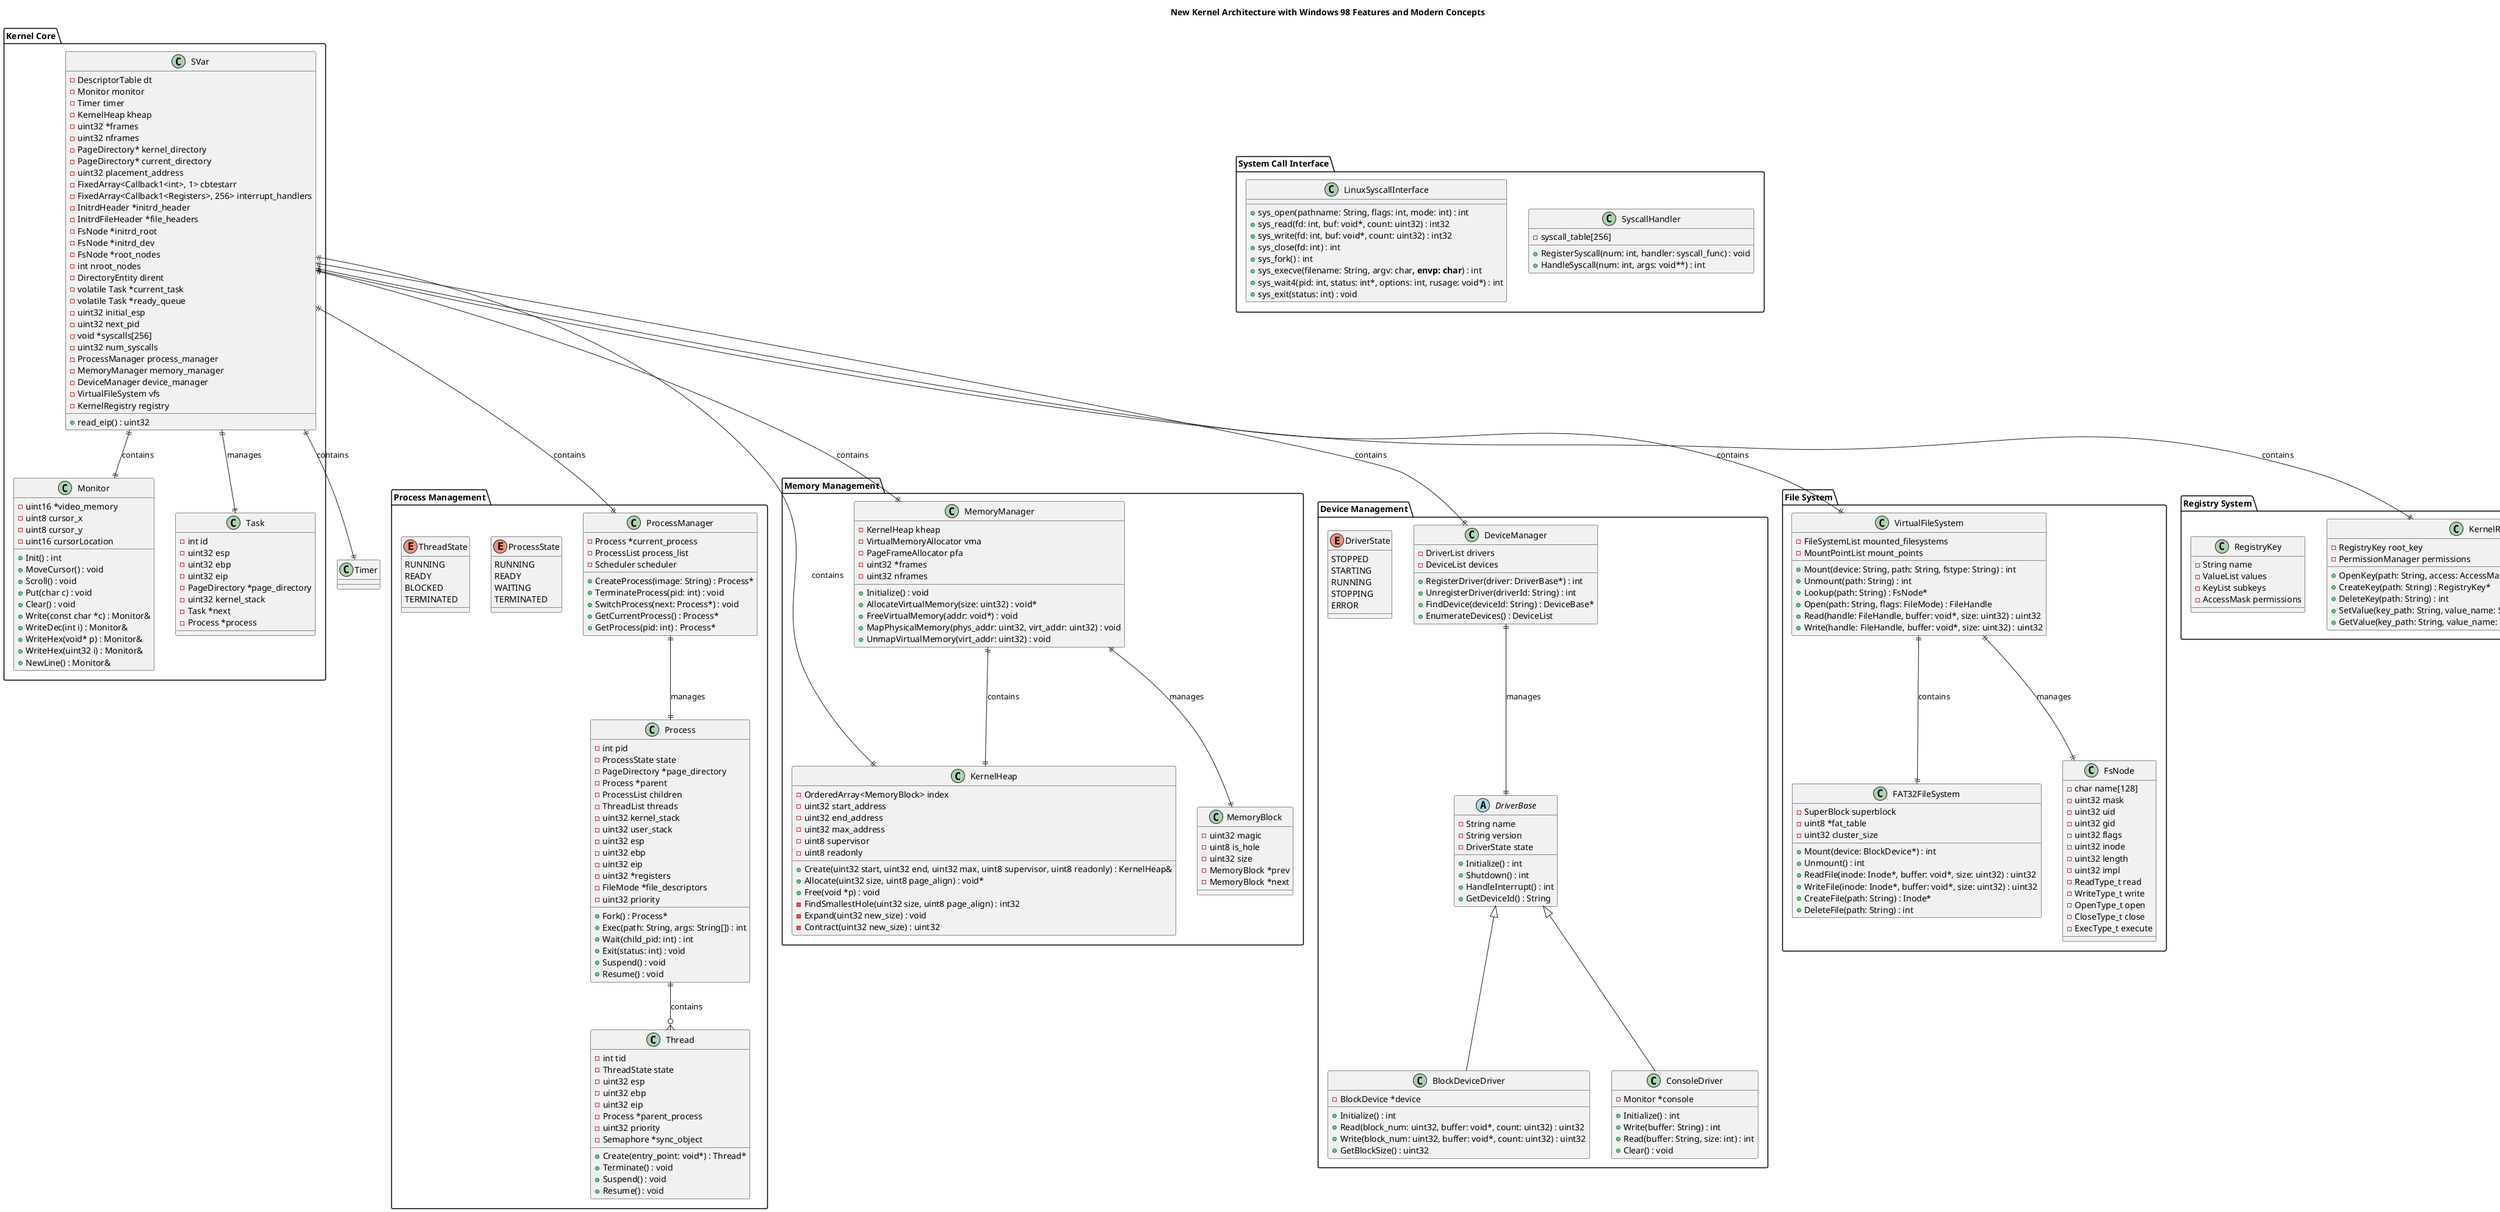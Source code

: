 @startuml NewKernel_Architecture

title New Kernel Architecture with Windows 98 Features and Modern Concepts

package "Kernel Core" {
  class SVar {
    - DescriptorTable dt
    - Monitor monitor
    - Timer timer
    - KernelHeap kheap
    - uint32 *frames
    - uint32 nframes
    - PageDirectory* kernel_directory
    - PageDirectory* current_directory
    - uint32 placement_address
    - FixedArray<Callback1<int>, 1> cbtestarr
    - FixedArray<Callback1<Registers>, 256> interrupt_handlers
    - InitrdHeader *initrd_header
    - InitrdFileHeader *file_headers
    - FsNode *initrd_root
    - FsNode *initrd_dev
    - FsNode *root_nodes
    - int nroot_nodes
    - DirectoryEntity dirent
    - volatile Task *current_task
    - volatile Task *ready_queue
    - uint32 initial_esp
    - uint32 next_pid
    - void *syscalls[256]
    - uint32 num_syscalls
    - ProcessManager process_manager
    - MemoryManager memory_manager
    - DeviceManager device_manager
    - VirtualFileSystem vfs
    - KernelRegistry registry
    + read_eip() : uint32
  }

  class Monitor {
    - uint16 *video_memory
    - uint8 cursor_x
    - uint8 cursor_y
    - uint16 cursorLocation
    + Init() : int
    + MoveCursor() : void
    + Scroll() : void
    + Put(char c) : void
    + Clear() : void
    + Write(const char *c) : Monitor&
    + WriteDec(int i) : Monitor&
    + WriteHex(void* p) : Monitor&
    + WriteHex(uint32 i) : Monitor&
    + NewLine() : Monitor&
  }

  class Task {
    - int id
    - uint32 esp
    - uint32 ebp
    - uint32 eip
    - PageDirectory *page_directory
    - uint32 kernel_stack
    - Task *next
    - Process *process
  }
}

package "Process Management" {
  class ProcessManager {
    - Process *current_process
    - ProcessList process_list
    - Scheduler scheduler
    + CreateProcess(image: String) : Process*
    + TerminateProcess(pid: int) : void
    + SwitchProcess(next: Process*) : void
    + GetCurrentProcess() : Process*
    + GetProcess(pid: int) : Process*
  }

  class Process {
    - int pid
    - ProcessState state
    - PageDirectory *page_directory
    - Process *parent
    - ProcessList children
    - ThreadList threads
    - uint32 kernel_stack
    - uint32 user_stack
    - uint32 esp
    - uint32 ebp
    - uint32 eip
    - uint32 *registers
    - FileMode *file_descriptors
    - uint32 priority
    + Fork() : Process*
    + Exec(path: String, args: String[]) : int
    + Wait(child_pid: int) : int
    + Exit(status: int) : void
    + Suspend() : void
    + Resume() : void
  }

  class Thread {
    - int tid
    - ThreadState state
    - uint32 esp
    - uint32 ebp
    - uint32 eip
    - Process *parent_process
    - uint32 priority
    - Semaphore *sync_object
    + Create(entry_point: void*) : Thread*
    + Terminate() : void
    + Suspend() : void
    + Resume() : void
  }

  enum ProcessState {
    RUNNING
    READY
    WAITING
    TERMINATED
  }

  enum ThreadState {
    RUNNING
    READY
    BLOCKED
    TERMINATED
  }
}

package "Memory Management" {
  class MemoryManager {
    - KernelHeap kheap
    - VirtualMemoryAllocator vma
    - PageFrameAllocator pfa
    - uint32 *frames
    - uint32 nframes
    + Initialize() : void
    + AllocateVirtualMemory(size: uint32) : void*
    + FreeVirtualMemory(addr: void*) : void
    + MapPhysicalMemory(phys_addr: uint32, virt_addr: uint32) : void
    + UnmapVirtualMemory(virt_addr: uint32) : void
  }

  class KernelHeap {
    - OrderedArray<MemoryBlock> index
    - uint32 start_address
    - uint32 end_address
    - uint32 max_address
    - uint8 supervisor
    - uint8 readonly
    + Create(uint32 start, uint32 end, uint32 max, uint8 supervisor, uint8 readonly) : KernelHeap&
    + Allocate(uint32 size, uint8 page_align) : void*
    + Free(void *p) : void
    - FindSmallestHole(uint32 size, uint8 page_align) : int32
    - Expand(uint32 new_size) : void
    - Contract(uint32 new_size) : uint32
  }

  class MemoryBlock {
    - uint32 magic
    - uint8 is_hole
    - uint32 size
    - MemoryBlock *prev
    - MemoryBlock *next
  }
}

package "Device Management" {
  abstract class DriverBase {
    - String name
    - String version
    - DriverState state
    + Initialize() : int
    + Shutdown() : int
    + HandleInterrupt() : int
    + GetDeviceId() : String
  }

  class DeviceManager {
    - DriverList drivers
    - DeviceList devices
    + RegisterDriver(driver: DriverBase*) : int
    + UnregisterDriver(driverId: String) : int
    + FindDevice(deviceId: String) : DeviceBase*
    + EnumerateDevices() : DeviceList
  }

  class BlockDeviceDriver {
    - BlockDevice *device
    + Initialize() : int
    + Read(block_num: uint32, buffer: void*, count: uint32) : uint32
    + Write(block_num: uint32, buffer: void*, count: uint32) : uint32
    + GetBlockSize() : uint32
  }

  class ConsoleDriver {
    - Monitor *console
    + Initialize() : int
    + Write(buffer: String) : int
    + Read(buffer: String, size: int) : int
    + Clear() : void
  }

  enum DriverState {
    STOPPED
    STARTING
    RUNNING
    STOPPING
    ERROR
  }
}

package "File System" {
  class VirtualFileSystem {
    - FileSystemList mounted_filesystems
    - MountPointList mount_points
    + Mount(device: String, path: String, fstype: String) : int
    + Unmount(path: String) : int
    + Lookup(path: String) : FsNode*
    + Open(path: String, flags: FileMode) : FileHandle
    + Read(handle: FileHandle, buffer: void*, size: uint32) : uint32
    + Write(handle: FileHandle, buffer: void*, size: uint32) : uint32
  }

  class FAT32FileSystem {
    - SuperBlock superblock
    - uint8 *fat_table
    - uint32 cluster_size
    + Mount(device: BlockDevice*) : int
    + Unmount() : int
    + ReadFile(inode: Inode*, buffer: void*, size: uint32) : uint32
    + WriteFile(inode: Inode*, buffer: void*, size: uint32) : uint32
    + CreateFile(path: String) : Inode*
    + DeleteFile(path: String) : int
  }

  class FsNode {
    - char name[128]
    - uint32 mask
    - uint32 uid
    - uint32 gid
    - uint32 flags
    - uint32 inode
    - uint32 length
    - uint32 impl
    - ReadType_t read
    - WriteType_t write
    - OpenType_t open
    - CloseType_t close
    - ExecType_t execute
  }
}

package "System Call Interface" {
  class SyscallHandler {
    - syscall_table[256]
    + RegisterSyscall(num: int, handler: syscall_func) : void
    + HandleSyscall(num: int, args: void**) : int
  }

  class LinuxSyscallInterface {
    + sys_open(pathname: String, flags: int, mode: int) : int
    + sys_read(fd: int, buf: void*, count: uint32) : int32
    + sys_write(fd: int, buf: void*, count: uint32) : int32
    + sys_close(fd: int) : int
    + sys_fork() : int
    + sys_execve(filename: String, argv: char**, envp: char**) : int
    + sys_wait4(pid: int, status: int*, options: int, rusage: void*) : int
    + sys_exit(status: int) : void
  }
}

package "Registry System" {
  class KernelRegistry {
    - RegistryKey root_key
    - PermissionManager permissions
    + OpenKey(path: String, access: AccessMask) : RegistryKey*
    + CreateKey(path: String) : RegistryKey*
    + DeleteKey(path: String) : int
    + SetValue(key_path: String, value_name: String, data: void*, size: uint32) : int
    + GetValue(key_path: String, value_name: String, data: void*, size: uint32*) : int
  }

  class RegistryKey {
    - String name
    - ValueList values
    - KeyList subkeys
    - AccessMask permissions
  }
}

SVar ||--|| Monitor : contains
SVar ||--|| Timer : contains
SVar ||--|| KernelHeap : contains
SVar ||--|| ProcessManager : contains
SVar ||--|| MemoryManager : contains
SVar ||--|| DeviceManager : contains
SVar ||--|| VirtualFileSystem : contains
SVar ||--|| KernelRegistry : contains

SVar ||--|| Task : manages

ProcessManager ||--|| Process : manages
Process ||--o{ Thread : contains

MemoryManager ||--|| KernelHeap : contains
MemoryManager ||--|| MemoryBlock : manages

DeviceManager ||--|| DriverBase : manages
DriverBase <|-- BlockDeviceDriver
DriverBase <|-- ConsoleDriver

VirtualFileSystem ||--|| FsNode : manages
VirtualFileSystem ||--|| FAT32FileSystem : contains

@enduml
